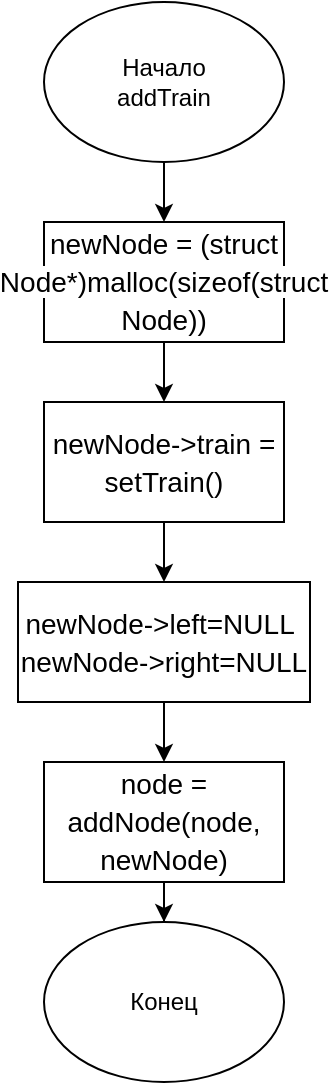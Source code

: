 <mxfile version="21.3.0" type="device">
  <diagram name="Страница 1" id="nr3CFppxRTxsmJdyLtWj">
    <mxGraphModel dx="2074" dy="1091" grid="1" gridSize="10" guides="1" tooltips="1" connect="1" arrows="1" fold="1" page="1" pageScale="1" pageWidth="827" pageHeight="1169" math="0" shadow="0">
      <root>
        <mxCell id="0" />
        <mxCell id="1" parent="0" />
        <mxCell id="Q4mVUsG7g6bhrgfFGmGc-3" style="edgeStyle=orthogonalEdgeStyle;rounded=0;orthogonalLoop=1;jettySize=auto;html=1;entryX=0.5;entryY=0;entryDx=0;entryDy=0;" edge="1" parent="1" source="Q4mVUsG7g6bhrgfFGmGc-1" target="Q4mVUsG7g6bhrgfFGmGc-2">
          <mxGeometry relative="1" as="geometry" />
        </mxCell>
        <mxCell id="Q4mVUsG7g6bhrgfFGmGc-1" value="Начало&lt;br&gt;addTrain" style="ellipse;whiteSpace=wrap;html=1;" vertex="1" parent="1">
          <mxGeometry x="354" y="10" width="120" height="80" as="geometry" />
        </mxCell>
        <mxCell id="Q4mVUsG7g6bhrgfFGmGc-5" style="edgeStyle=orthogonalEdgeStyle;rounded=0;orthogonalLoop=1;jettySize=auto;html=1;entryX=0.5;entryY=0;entryDx=0;entryDy=0;" edge="1" parent="1" source="Q4mVUsG7g6bhrgfFGmGc-2" target="Q4mVUsG7g6bhrgfFGmGc-4">
          <mxGeometry relative="1" as="geometry" />
        </mxCell>
        <mxCell id="Q4mVUsG7g6bhrgfFGmGc-2" value="&lt;div style=&quot;font-size: 14px; line-height: 19px;&quot;&gt;&lt;span style=&quot;background-color: rgb(255, 255, 255);&quot;&gt;newNode = (struct Node*)malloc(sizeof(struct Node))&lt;/span&gt;&lt;/div&gt;" style="rounded=0;whiteSpace=wrap;html=1;" vertex="1" parent="1">
          <mxGeometry x="354" y="120" width="120" height="60" as="geometry" />
        </mxCell>
        <mxCell id="Q4mVUsG7g6bhrgfFGmGc-7" style="edgeStyle=orthogonalEdgeStyle;rounded=0;orthogonalLoop=1;jettySize=auto;html=1;entryX=0.5;entryY=0;entryDx=0;entryDy=0;" edge="1" parent="1" source="Q4mVUsG7g6bhrgfFGmGc-4" target="Q4mVUsG7g6bhrgfFGmGc-6">
          <mxGeometry relative="1" as="geometry" />
        </mxCell>
        <mxCell id="Q4mVUsG7g6bhrgfFGmGc-4" value="&lt;div style=&quot;font-size: 14px; line-height: 19px;&quot;&gt;&lt;span style=&quot;background-color: rgb(255, 255, 255);&quot;&gt;newNode-&amp;gt;train = setTrain()&lt;/span&gt;&lt;/div&gt;" style="rounded=0;whiteSpace=wrap;html=1;" vertex="1" parent="1">
          <mxGeometry x="354" y="210" width="120" height="60" as="geometry" />
        </mxCell>
        <mxCell id="Q4mVUsG7g6bhrgfFGmGc-9" style="edgeStyle=orthogonalEdgeStyle;rounded=0;orthogonalLoop=1;jettySize=auto;html=1;entryX=0.5;entryY=0;entryDx=0;entryDy=0;" edge="1" parent="1" source="Q4mVUsG7g6bhrgfFGmGc-6" target="Q4mVUsG7g6bhrgfFGmGc-8">
          <mxGeometry relative="1" as="geometry" />
        </mxCell>
        <mxCell id="Q4mVUsG7g6bhrgfFGmGc-6" value="&lt;div style=&quot;font-size: 14px; line-height: 19px;&quot;&gt;&lt;div style=&quot;&quot;&gt;&lt;span style=&quot;background-color: rgb(255, 255, 255);&quot;&gt;newNode-&amp;gt;left=NULL&amp;nbsp;&lt;/span&gt;&lt;/div&gt;&lt;div style=&quot;&quot;&gt;&lt;span style=&quot;background-color: rgb(255, 255, 255);&quot;&gt;newNode-&amp;gt;right=NULL&lt;/span&gt;&lt;/div&gt;&lt;/div&gt;" style="rounded=0;whiteSpace=wrap;html=1;" vertex="1" parent="1">
          <mxGeometry x="341" y="300" width="146" height="60" as="geometry" />
        </mxCell>
        <mxCell id="Q4mVUsG7g6bhrgfFGmGc-11" style="edgeStyle=orthogonalEdgeStyle;rounded=0;orthogonalLoop=1;jettySize=auto;html=1;" edge="1" parent="1" source="Q4mVUsG7g6bhrgfFGmGc-8" target="Q4mVUsG7g6bhrgfFGmGc-10">
          <mxGeometry relative="1" as="geometry" />
        </mxCell>
        <mxCell id="Q4mVUsG7g6bhrgfFGmGc-8" value="&lt;div style=&quot;font-size: 14px; line-height: 19px;&quot;&gt;&lt;span style=&quot;background-color: rgb(255, 255, 255);&quot;&gt;node = addNode(node, newNode)&lt;/span&gt;&lt;/div&gt;" style="rounded=0;whiteSpace=wrap;html=1;" vertex="1" parent="1">
          <mxGeometry x="354" y="390" width="120" height="60" as="geometry" />
        </mxCell>
        <mxCell id="Q4mVUsG7g6bhrgfFGmGc-10" value="Конец" style="ellipse;whiteSpace=wrap;html=1;" vertex="1" parent="1">
          <mxGeometry x="354" y="470" width="120" height="80" as="geometry" />
        </mxCell>
      </root>
    </mxGraphModel>
  </diagram>
</mxfile>
